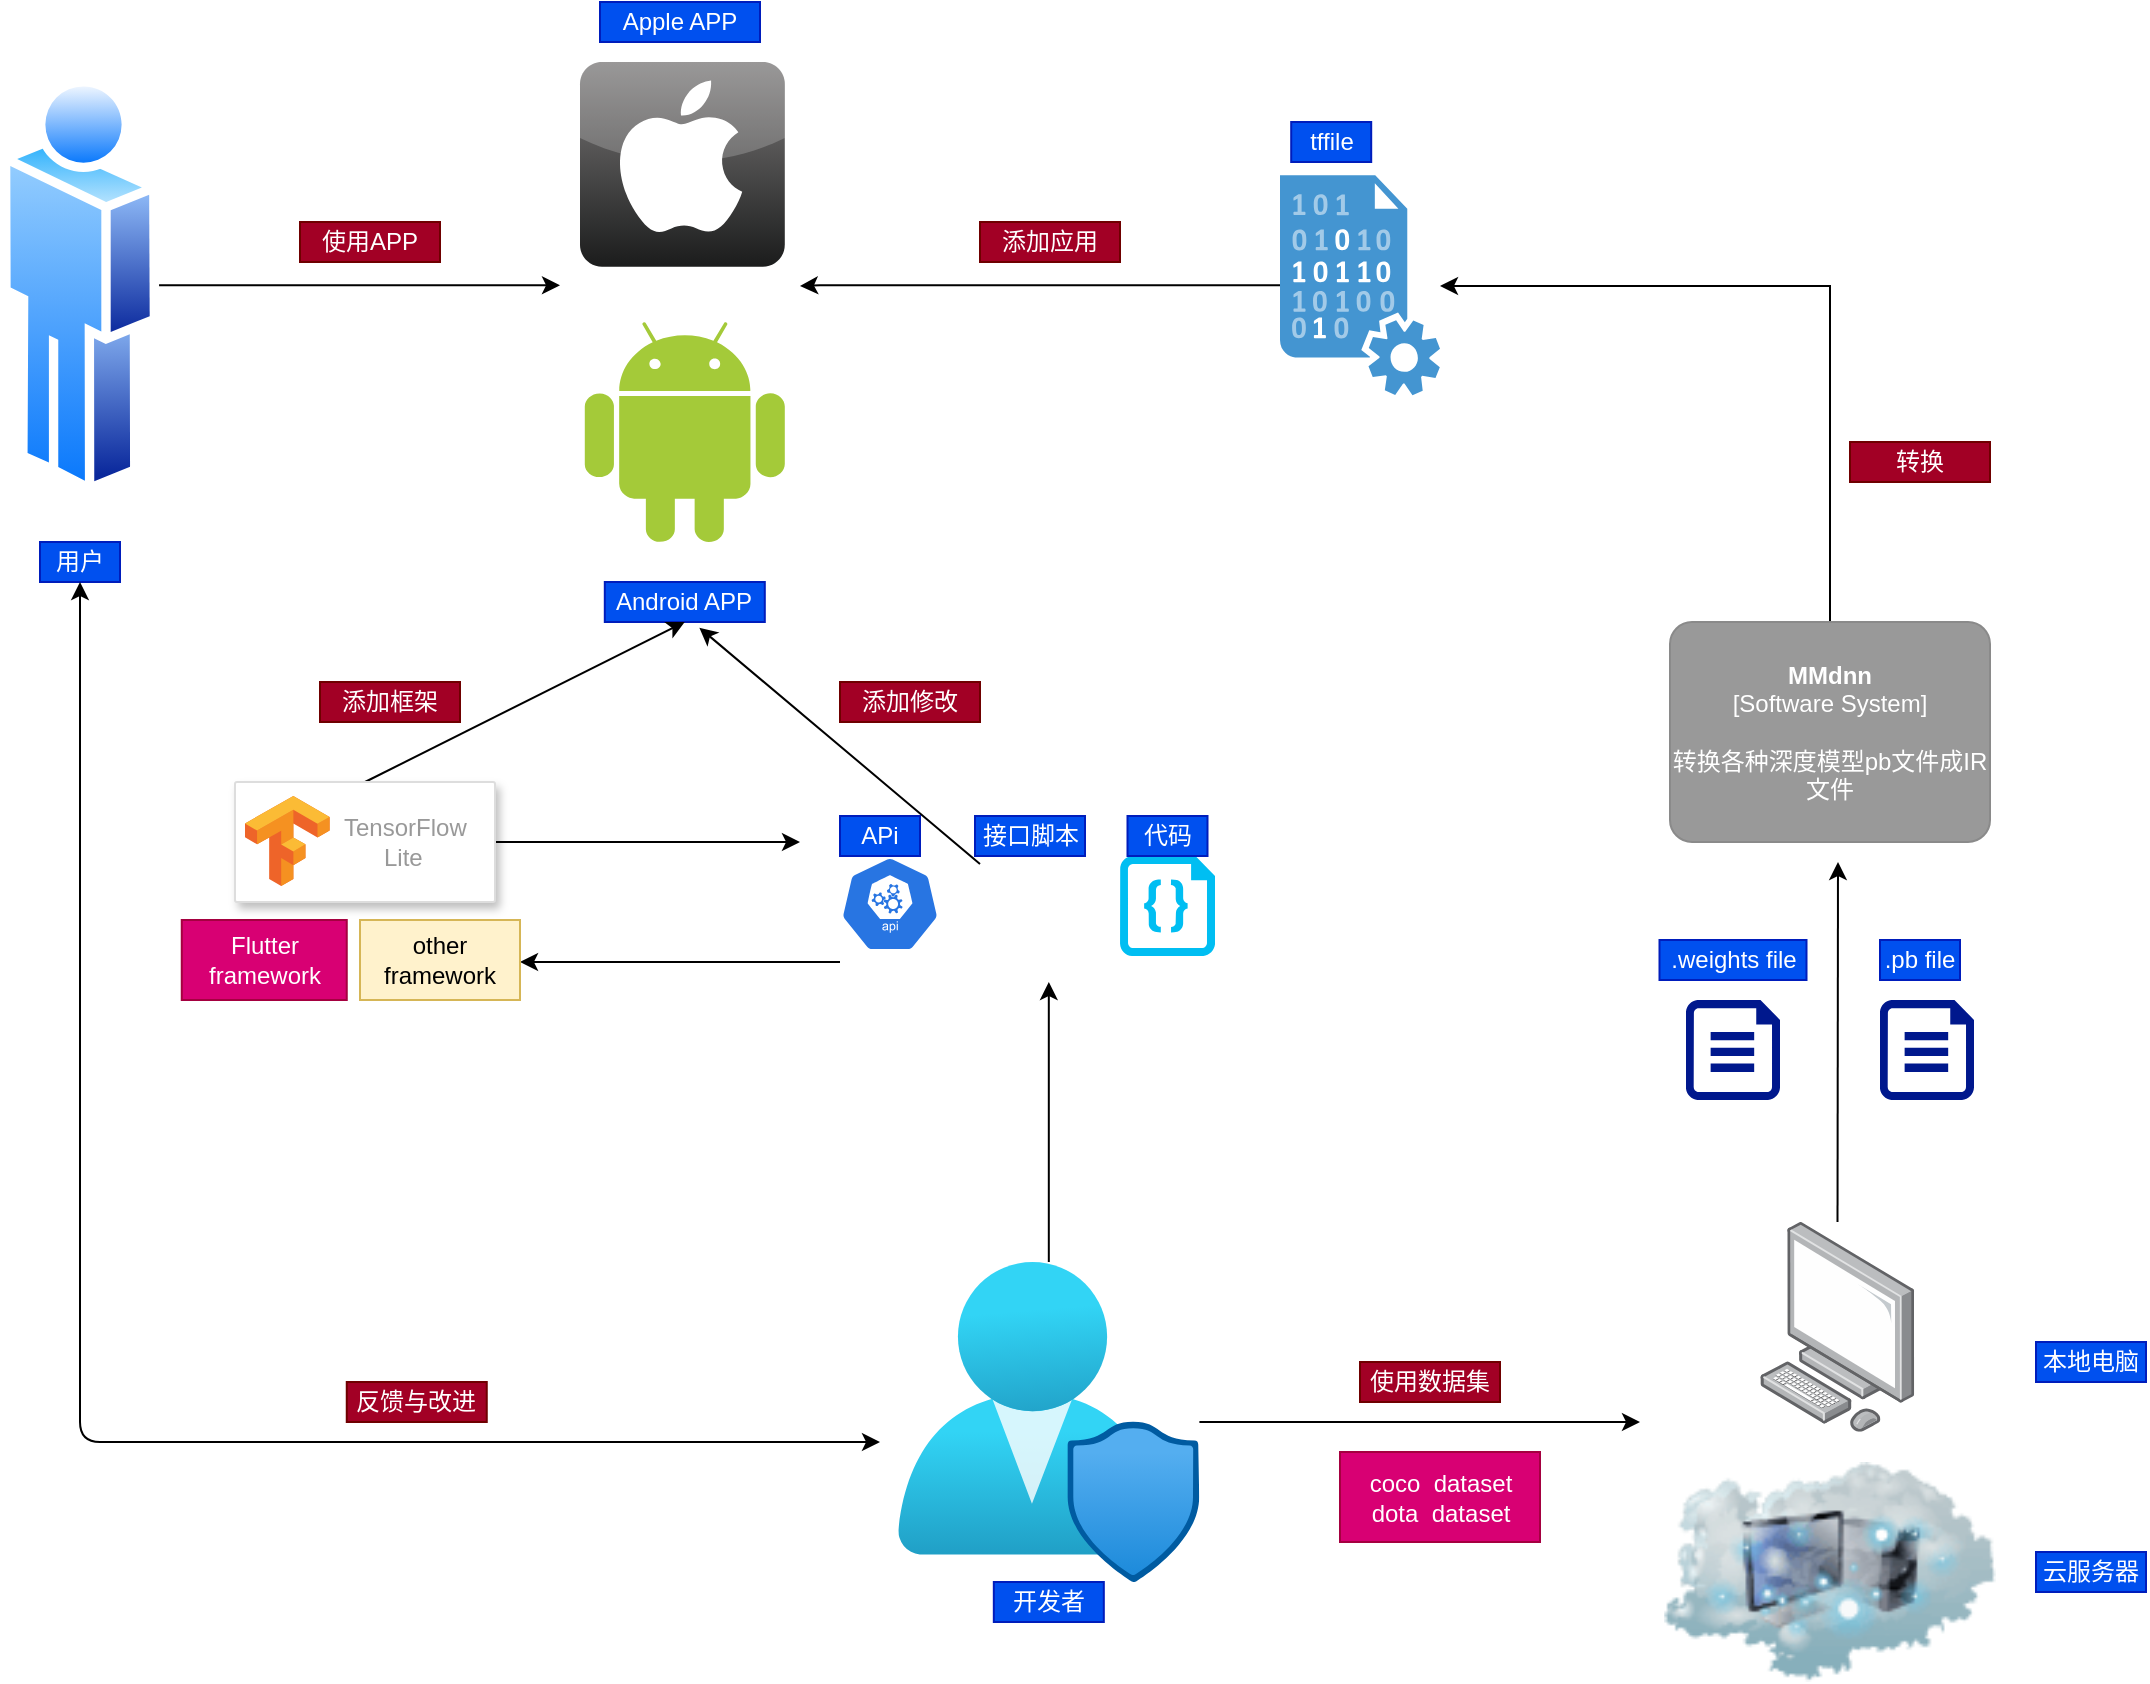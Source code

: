 <mxfile version="13.8.0" type="github">
  <diagram name="Page-1" id="74b105a0-9070-1c63-61bc-23e55f88626e">
    <mxGraphModel dx="2076" dy="-223" grid="1" gridSize="10" guides="1" tooltips="1" connect="1" arrows="1" fold="1" page="1" pageScale="1.5" pageWidth="1169" pageHeight="826" background="none" math="0" shadow="0">
      <root>
        <mxCell id="0" style=";html=1;" />
        <mxCell id="1" style=";html=1;" parent="0" />
        <mxCell id="Wlu_TrrvpK5Pyz7r_KfD-27" style="edgeStyle=orthogonalEdgeStyle;rounded=0;orthogonalLoop=1;jettySize=auto;html=1;" edge="1" parent="1" source="Wlu_TrrvpK5Pyz7r_KfD-1">
          <mxGeometry relative="1" as="geometry">
            <mxPoint x="660" y="1502" as="targetPoint" />
            <Array as="points">
              <mxPoint x="670" y="1502" />
              <mxPoint x="670" y="1502" />
            </Array>
          </mxGeometry>
        </mxCell>
        <mxCell id="Wlu_TrrvpK5Pyz7r_KfD-1" value="" style="shadow=0;dashed=0;html=1;strokeColor=none;fillColor=#4495D1;labelPosition=center;verticalLabelPosition=bottom;verticalAlign=top;align=center;outlineConnect=0;shape=mxgraph.veeam.data_file;" vertex="1" parent="1">
          <mxGeometry x="900" y="1446.62" width="80" height="110" as="geometry" />
        </mxCell>
        <mxCell id="Wlu_TrrvpK5Pyz7r_KfD-6" value="" style="image;html=1;image=img/lib/clip_art/networking/Cloud_Computer_128x128.png" vertex="1" parent="1">
          <mxGeometry x="1085" y="2090" width="180" height="110" as="geometry" />
        </mxCell>
        <mxCell id="Wlu_TrrvpK5Pyz7r_KfD-19" style="edgeStyle=orthogonalEdgeStyle;rounded=0;orthogonalLoop=1;jettySize=auto;html=1;" edge="1" parent="1" source="Wlu_TrrvpK5Pyz7r_KfD-11">
          <mxGeometry relative="1" as="geometry">
            <mxPoint x="540" y="1501.62" as="targetPoint" />
          </mxGeometry>
        </mxCell>
        <mxCell id="Wlu_TrrvpK5Pyz7r_KfD-11" value="" style="aspect=fixed;perimeter=ellipsePerimeter;html=1;align=center;shadow=0;dashed=0;spacingTop=3;image;image=img/lib/active_directory/user.svg;" vertex="1" parent="1">
          <mxGeometry x="260.46" y="1394.77" width="79.07" height="213.7" as="geometry" />
        </mxCell>
        <mxCell id="Wlu_TrrvpK5Pyz7r_KfD-61" style="edgeStyle=none;rounded=0;orthogonalLoop=1;jettySize=auto;html=1;" edge="1" parent="1" source="Wlu_TrrvpK5Pyz7r_KfD-14">
          <mxGeometry relative="1" as="geometry">
            <mxPoint x="1179" y="1790" as="targetPoint" />
          </mxGeometry>
        </mxCell>
        <mxCell id="Wlu_TrrvpK5Pyz7r_KfD-14" value="" style="points=[];aspect=fixed;html=1;align=center;shadow=0;dashed=0;image;image=img/lib/allied_telesis/computer_and_terminals/Personal_Computer.svg;" vertex="1" parent="1">
          <mxGeometry x="1140" y="1970" width="77.38" height="104.87" as="geometry" />
        </mxCell>
        <mxCell id="Wlu_TrrvpK5Pyz7r_KfD-53" style="edgeStyle=none;rounded=0;orthogonalLoop=1;jettySize=auto;html=1;" edge="1" parent="1" source="Wlu_TrrvpK5Pyz7r_KfD-16">
          <mxGeometry relative="1" as="geometry">
            <mxPoint x="784.41" y="1850" as="targetPoint" />
          </mxGeometry>
        </mxCell>
        <mxCell id="Wlu_TrrvpK5Pyz7r_KfD-56" style="edgeStyle=none;rounded=0;orthogonalLoop=1;jettySize=auto;html=1;" edge="1" parent="1" source="Wlu_TrrvpK5Pyz7r_KfD-16">
          <mxGeometry relative="1" as="geometry">
            <mxPoint x="1080" y="2070" as="targetPoint" />
          </mxGeometry>
        </mxCell>
        <mxCell id="Wlu_TrrvpK5Pyz7r_KfD-16" value="" style="aspect=fixed;html=1;points=[];align=center;image;fontSize=12;image=img/lib/azure2/management_governance/User_Privacy.svg;" vertex="1" parent="1">
          <mxGeometry x="709.12" y="1990" width="150.58" height="160" as="geometry" />
        </mxCell>
        <mxCell id="Wlu_TrrvpK5Pyz7r_KfD-17" value="" style="dashed=0;outlineConnect=0;html=1;align=center;labelPosition=center;verticalLabelPosition=bottom;verticalAlign=top;shape=mxgraph.webicons.apple;fillColor=#807E7E;gradientColor=#1B1C1C" vertex="1" parent="1">
          <mxGeometry x="550" y="1390" width="102.4" height="102.4" as="geometry" />
        </mxCell>
        <mxCell id="Wlu_TrrvpK5Pyz7r_KfD-18" value="" style="dashed=0;outlineConnect=0;html=1;align=center;labelPosition=center;verticalLabelPosition=bottom;verticalAlign=top;shape=mxgraph.weblogos.android;fillColor=#A4CA39;strokeColor=none" vertex="1" parent="1">
          <mxGeometry x="552.4" y="1520" width="100" height="110" as="geometry" />
        </mxCell>
        <mxCell id="Wlu_TrrvpK5Pyz7r_KfD-20" value="使用APP" style="text;html=1;strokeColor=#6F0000;fillColor=#a20025;align=center;verticalAlign=middle;whiteSpace=wrap;rounded=0;fontColor=#ffffff;" vertex="1" parent="1">
          <mxGeometry x="410" y="1470" width="70" height="20" as="geometry" />
        </mxCell>
        <mxCell id="Wlu_TrrvpK5Pyz7r_KfD-22" value="用户" style="text;html=1;strokeColor=#001DBC;fillColor=#0050ef;align=center;verticalAlign=middle;whiteSpace=wrap;rounded=0;fontColor=#ffffff;" vertex="1" parent="1">
          <mxGeometry x="280" y="1630" width="40" height="20" as="geometry" />
        </mxCell>
        <mxCell id="Wlu_TrrvpK5Pyz7r_KfD-24" value="Android APP" style="text;html=1;strokeColor=#001DBC;fillColor=#0050ef;align=center;verticalAlign=middle;whiteSpace=wrap;rounded=0;fontColor=#ffffff;" vertex="1" parent="1">
          <mxGeometry x="562.4" y="1650" width="80" height="20" as="geometry" />
        </mxCell>
        <mxCell id="Wlu_TrrvpK5Pyz7r_KfD-25" value="Apple APP" style="text;html=1;strokeColor=#001DBC;fillColor=#0050ef;align=center;verticalAlign=middle;whiteSpace=wrap;rounded=0;fontColor=#ffffff;" vertex="1" parent="1">
          <mxGeometry x="560" y="1360" width="80" height="20" as="geometry" />
        </mxCell>
        <mxCell id="Wlu_TrrvpK5Pyz7r_KfD-26" value="tffile" style="text;html=1;fillColor=#0050ef;align=center;verticalAlign=middle;whiteSpace=wrap;rounded=0;strokeColor=#001DBC;fontColor=#ffffff;" vertex="1" parent="1">
          <mxGeometry x="905.6" y="1420" width="40" height="20" as="geometry" />
        </mxCell>
        <mxCell id="Wlu_TrrvpK5Pyz7r_KfD-28" value="添加应用" style="text;html=1;strokeColor=#6F0000;fillColor=#a20025;align=center;verticalAlign=middle;whiteSpace=wrap;rounded=0;fontColor=#ffffff;" vertex="1" parent="1">
          <mxGeometry x="750" y="1470" width="70" height="20" as="geometry" />
        </mxCell>
        <mxCell id="Wlu_TrrvpK5Pyz7r_KfD-39" style="edgeStyle=none;rounded=0;orthogonalLoop=1;jettySize=auto;html=1;entryX=0.591;entryY=1.142;entryDx=0;entryDy=0;entryPerimeter=0;" edge="1" parent="1" source="Wlu_TrrvpK5Pyz7r_KfD-31" target="Wlu_TrrvpK5Pyz7r_KfD-24">
          <mxGeometry relative="1" as="geometry" />
        </mxCell>
        <mxCell id="Wlu_TrrvpK5Pyz7r_KfD-31" value="" style="shape=image;html=1;verticalAlign=top;verticalLabelPosition=bottom;labelBackgroundColor=#ffffff;imageAspect=0;aspect=fixed;image=https://cdn2.iconfinder.com/data/icons/oxygen/48x48/actions/media-scripts.png;strokeColor=#CC0066;" vertex="1" parent="1">
          <mxGeometry x="750" y="1787" width="50" height="50" as="geometry" />
        </mxCell>
        <mxCell id="Wlu_TrrvpK5Pyz7r_KfD-32" value="" style="verticalLabelPosition=bottom;html=1;verticalAlign=top;align=center;strokeColor=none;fillColor=#00BEF2;shape=mxgraph.azure.code_file;pointerEvents=1;" vertex="1" parent="1">
          <mxGeometry x="820" y="1787" width="47.5" height="50" as="geometry" />
        </mxCell>
        <mxCell id="Wlu_TrrvpK5Pyz7r_KfD-49" style="edgeStyle=none;rounded=0;orthogonalLoop=1;jettySize=auto;html=1;" edge="1" parent="1">
          <mxGeometry relative="1" as="geometry">
            <mxPoint x="520" y="1840" as="targetPoint" />
            <mxPoint x="680" y="1840" as="sourcePoint" />
            <Array as="points" />
          </mxGeometry>
        </mxCell>
        <mxCell id="Wlu_TrrvpK5Pyz7r_KfD-33" value="" style="html=1;dashed=0;whitespace=wrap;fillColor=#2875E2;strokeColor=#ffffff;points=[[0.005,0.63,0],[0.1,0.2,0],[0.9,0.2,0],[0.5,0,0],[0.995,0.63,0],[0.72,0.99,0],[0.5,1,0],[0.28,0.99,0]];shape=mxgraph.kubernetes.icon;prIcon=api" vertex="1" parent="1">
          <mxGeometry x="680" y="1787" width="50" height="48" as="geometry" />
        </mxCell>
        <mxCell id="Wlu_TrrvpK5Pyz7r_KfD-38" style="edgeStyle=none;rounded=0;orthogonalLoop=1;jettySize=auto;html=1;exitX=0.5;exitY=0;exitDx=0;exitDy=0;entryX=0.5;entryY=1;entryDx=0;entryDy=0;" edge="1" parent="1" source="Wlu_TrrvpK5Pyz7r_KfD-34" target="Wlu_TrrvpK5Pyz7r_KfD-24">
          <mxGeometry relative="1" as="geometry" />
        </mxCell>
        <mxCell id="Wlu_TrrvpK5Pyz7r_KfD-48" style="edgeStyle=none;rounded=0;orthogonalLoop=1;jettySize=auto;html=1;" edge="1" parent="1" source="Wlu_TrrvpK5Pyz7r_KfD-34">
          <mxGeometry relative="1" as="geometry">
            <mxPoint x="660" y="1780" as="targetPoint" />
            <Array as="points">
              <mxPoint x="660" y="1780" />
            </Array>
          </mxGeometry>
        </mxCell>
        <mxCell id="Wlu_TrrvpK5Pyz7r_KfD-34" value="" style="strokeColor=#dddddd;shadow=1;strokeWidth=1;rounded=1;absoluteArcSize=1;arcSize=2;" vertex="1" parent="1">
          <mxGeometry x="377.5" y="1750" width="130" height="60" as="geometry" />
        </mxCell>
        <mxCell id="Wlu_TrrvpK5Pyz7r_KfD-35" value="TensorFlow&lt;br&gt;&amp;nbsp; &amp;nbsp; &amp;nbsp; Lite" style="dashed=0;connectable=0;html=1;fillColor=#5184F3;strokeColor=none;shape=mxgraph.gcp2.tensorflow_logo;part=1;labelPosition=right;verticalLabelPosition=middle;align=left;verticalAlign=middle;spacingLeft=5;fontColor=#999999;fontSize=12;" vertex="1" parent="Wlu_TrrvpK5Pyz7r_KfD-34">
          <mxGeometry width="42.3" height="45" relative="1" as="geometry">
            <mxPoint x="5" y="7" as="offset" />
          </mxGeometry>
        </mxCell>
        <mxCell id="Wlu_TrrvpK5Pyz7r_KfD-37" value="Flutter framework" style="rounded=0;whiteSpace=wrap;html=1;fillColor=#d80073;strokeColor=#A50040;fontColor=#ffffff;" vertex="1" parent="1">
          <mxGeometry x="350.88" y="1819" width="82.5" height="40" as="geometry" />
        </mxCell>
        <mxCell id="Wlu_TrrvpK5Pyz7r_KfD-40" value="添加框架" style="text;html=1;strokeColor=#6F0000;fillColor=#a20025;align=center;verticalAlign=middle;whiteSpace=wrap;rounded=0;fontColor=#ffffff;" vertex="1" parent="1">
          <mxGeometry x="420" y="1700" width="70" height="20" as="geometry" />
        </mxCell>
        <mxCell id="Wlu_TrrvpK5Pyz7r_KfD-41" value="添加修改" style="text;html=1;strokeColor=#6F0000;fillColor=#a20025;align=center;verticalAlign=middle;whiteSpace=wrap;rounded=0;fontColor=#ffffff;" vertex="1" parent="1">
          <mxGeometry x="680" y="1700" width="70" height="20" as="geometry" />
        </mxCell>
        <mxCell id="Wlu_TrrvpK5Pyz7r_KfD-44" value="APi" style="text;html=1;strokeColor=#001DBC;fillColor=#0050ef;align=center;verticalAlign=middle;whiteSpace=wrap;rounded=0;fontColor=#ffffff;" vertex="1" parent="1">
          <mxGeometry x="680" y="1767" width="40" height="20" as="geometry" />
        </mxCell>
        <mxCell id="Wlu_TrrvpK5Pyz7r_KfD-45" value="接口脚本" style="text;html=1;strokeColor=#001DBC;fillColor=#0050ef;align=center;verticalAlign=middle;whiteSpace=wrap;rounded=0;fontColor=#ffffff;" vertex="1" parent="1">
          <mxGeometry x="747.5" y="1767" width="55" height="20" as="geometry" />
        </mxCell>
        <mxCell id="Wlu_TrrvpK5Pyz7r_KfD-46" value="代码" style="text;html=1;strokeColor=#001DBC;fillColor=#0050ef;align=center;verticalAlign=middle;whiteSpace=wrap;rounded=0;fontColor=#ffffff;" vertex="1" parent="1">
          <mxGeometry x="823.75" y="1767" width="40" height="20" as="geometry" />
        </mxCell>
        <mxCell id="Wlu_TrrvpK5Pyz7r_KfD-51" value="other framework" style="rounded=0;whiteSpace=wrap;html=1;fillColor=#fff2cc;strokeColor=#d6b656;" vertex="1" parent="1">
          <mxGeometry x="440" y="1819" width="80" height="40" as="geometry" />
        </mxCell>
        <mxCell id="Wlu_TrrvpK5Pyz7r_KfD-66" style="edgeStyle=orthogonalEdgeStyle;rounded=0;orthogonalLoop=1;jettySize=auto;html=1;" edge="1" parent="1" source="Wlu_TrrvpK5Pyz7r_KfD-54" target="Wlu_TrrvpK5Pyz7r_KfD-1">
          <mxGeometry relative="1" as="geometry">
            <Array as="points">
              <mxPoint x="1175" y="1502" />
            </Array>
          </mxGeometry>
        </mxCell>
        <object c4Name="MMdnn" c4Type="Software System" c4Description="转换各种深度模型pb文件成IR文件" label="&lt;b&gt;%c4Name%&lt;/b&gt;&lt;div&gt;[%c4Type%]&lt;/div&gt;&lt;br&gt;&lt;div&gt;%c4Description%&lt;/div&gt;" placeholders="1" id="Wlu_TrrvpK5Pyz7r_KfD-54">
          <mxCell style="rounded=1;whiteSpace=wrap;html=1;labelBackgroundColor=none;fillColor=#999999;fontColor=#ffffff;align=center;arcSize=10;strokeColor=#8A8A8A;metaEdit=1;metaData={&quot;c4Type&quot;:{&quot;editable&quot;:false}};points=[[0.25,0,0],[0.5,0,0],[0.75,0,0],[1,0.25,0],[1,0.5,0],[1,0.75,0],[0.75,1,0],[0.5,1,0],[0.25,1,0],[0,0.75,0],[0,0.5,0],[0,0.25,0]];" vertex="1" parent="1">
            <mxGeometry x="1095" y="1670" width="160" height="110.0" as="geometry" />
          </mxCell>
        </object>
        <mxCell id="Wlu_TrrvpK5Pyz7r_KfD-55" value="开发者" style="text;html=1;strokeColor=#001DBC;fillColor=#0050ef;align=center;verticalAlign=middle;whiteSpace=wrap;rounded=0;fontColor=#ffffff;" vertex="1" parent="1">
          <mxGeometry x="756.91" y="2150" width="55" height="20" as="geometry" />
        </mxCell>
        <mxCell id="Wlu_TrrvpK5Pyz7r_KfD-57" value="本地电脑" style="text;html=1;strokeColor=#001DBC;fillColor=#0050ef;align=center;verticalAlign=middle;whiteSpace=wrap;rounded=0;fontColor=#ffffff;" vertex="1" parent="1">
          <mxGeometry x="1278" y="2030" width="55" height="20" as="geometry" />
        </mxCell>
        <mxCell id="Wlu_TrrvpK5Pyz7r_KfD-58" value="云服务器" style="text;html=1;strokeColor=#001DBC;fillColor=#0050ef;align=center;verticalAlign=middle;whiteSpace=wrap;rounded=0;fontColor=#ffffff;" vertex="1" parent="1">
          <mxGeometry x="1278" y="2135" width="55" height="20" as="geometry" />
        </mxCell>
        <mxCell id="Wlu_TrrvpK5Pyz7r_KfD-59" value="使用数据集" style="text;html=1;strokeColor=#6F0000;fillColor=#a20025;align=center;verticalAlign=middle;whiteSpace=wrap;rounded=0;fontColor=#ffffff;" vertex="1" parent="1">
          <mxGeometry x="940" y="2040" width="70" height="20" as="geometry" />
        </mxCell>
        <mxCell id="Wlu_TrrvpK5Pyz7r_KfD-60" value="coco&amp;nbsp; dataset&lt;br&gt;dota&amp;nbsp; dataset" style="html=1;dashed=0;whitespace=wrap;strokeColor=#A50040;fillColor=#d80073;fontColor=#ffffff;" vertex="1" parent="1">
          <mxGeometry x="930" y="2085" width="100" height="45" as="geometry" />
        </mxCell>
        <mxCell id="Wlu_TrrvpK5Pyz7r_KfD-62" value="" style="aspect=fixed;pointerEvents=1;shadow=0;dashed=0;html=1;strokeColor=none;labelPosition=center;verticalLabelPosition=bottom;verticalAlign=top;align=center;fillColor=#00188D;shape=mxgraph.azure.file" vertex="1" parent="1">
          <mxGeometry x="1200" y="1859" width="47" height="50" as="geometry" />
        </mxCell>
        <mxCell id="Wlu_TrrvpK5Pyz7r_KfD-63" value=".pb file" style="text;html=1;strokeColor=#001DBC;fillColor=#0050ef;align=center;verticalAlign=middle;whiteSpace=wrap;rounded=0;fontColor=#ffffff;" vertex="1" parent="1">
          <mxGeometry x="1200" y="1829" width="40" height="20" as="geometry" />
        </mxCell>
        <mxCell id="Wlu_TrrvpK5Pyz7r_KfD-64" value="" style="aspect=fixed;pointerEvents=1;shadow=0;dashed=0;html=1;strokeColor=none;labelPosition=center;verticalLabelPosition=bottom;verticalAlign=top;align=center;fillColor=#00188D;shape=mxgraph.azure.file" vertex="1" parent="1">
          <mxGeometry x="1103" y="1859" width="47" height="50" as="geometry" />
        </mxCell>
        <mxCell id="Wlu_TrrvpK5Pyz7r_KfD-65" value=".weights file" style="text;html=1;strokeColor=#001DBC;fillColor=#0050ef;align=center;verticalAlign=middle;whiteSpace=wrap;rounded=0;fontColor=#ffffff;" vertex="1" parent="1">
          <mxGeometry x="1089.75" y="1829" width="73.5" height="20" as="geometry" />
        </mxCell>
        <mxCell id="Wlu_TrrvpK5Pyz7r_KfD-67" value="转换" style="text;html=1;strokeColor=#6F0000;fillColor=#a20025;align=center;verticalAlign=middle;whiteSpace=wrap;rounded=0;fontColor=#ffffff;" vertex="1" parent="1">
          <mxGeometry x="1185" y="1580" width="70" height="20" as="geometry" />
        </mxCell>
        <mxCell id="Wlu_TrrvpK5Pyz7r_KfD-69" value="" style="endArrow=classic;startArrow=classic;html=1;entryX=0.5;entryY=1;entryDx=0;entryDy=0;" edge="1" parent="1" target="Wlu_TrrvpK5Pyz7r_KfD-22">
          <mxGeometry width="50" height="50" relative="1" as="geometry">
            <mxPoint x="700" y="2080" as="sourcePoint" />
            <mxPoint x="280" y="1800" as="targetPoint" />
            <Array as="points">
              <mxPoint x="300" y="2080" />
            </Array>
          </mxGeometry>
        </mxCell>
        <mxCell id="Wlu_TrrvpK5Pyz7r_KfD-70" value="反馈与改进" style="text;html=1;strokeColor=#6F0000;fillColor=#a20025;align=center;verticalAlign=middle;whiteSpace=wrap;rounded=0;fontColor=#ffffff;" vertex="1" parent="1">
          <mxGeometry x="433.38" y="2050" width="70" height="20" as="geometry" />
        </mxCell>
      </root>
    </mxGraphModel>
  </diagram>
</mxfile>
